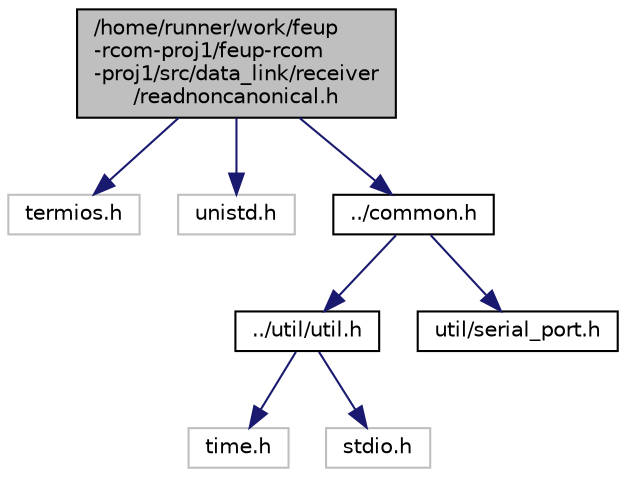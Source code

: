 digraph "/home/runner/work/feup-rcom-proj1/feup-rcom-proj1/src/data_link/receiver/readnoncanonical.h"
{
  edge [fontname="Helvetica",fontsize="10",labelfontname="Helvetica",labelfontsize="10"];
  node [fontname="Helvetica",fontsize="10",shape=record];
  Node0 [label="/home/runner/work/feup\l-rcom-proj1/feup-rcom\l-proj1/src/data_link/receiver\l/readnoncanonical.h",height=0.2,width=0.4,color="black", fillcolor="grey75", style="filled", fontcolor="black"];
  Node0 -> Node1 [color="midnightblue",fontsize="10",style="solid",fontname="Helvetica"];
  Node1 [label="termios.h",height=0.2,width=0.4,color="grey75", fillcolor="white", style="filled"];
  Node0 -> Node2 [color="midnightblue",fontsize="10",style="solid",fontname="Helvetica"];
  Node2 [label="unistd.h",height=0.2,width=0.4,color="grey75", fillcolor="white", style="filled"];
  Node0 -> Node3 [color="midnightblue",fontsize="10",style="solid",fontname="Helvetica"];
  Node3 [label="../common.h",height=0.2,width=0.4,color="black", fillcolor="white", style="filled",URL="$common_8h.html",tooltip="Defines functions that are important for both the sender and the receiver,. "];
  Node3 -> Node4 [color="midnightblue",fontsize="10",style="solid",fontname="Helvetica"];
  Node4 [label="../util/util.h",height=0.2,width=0.4,color="black", fillcolor="white", style="filled",URL="$util_8h.html",tooltip="Defines useful flags and functions for daily C. "];
  Node4 -> Node5 [color="midnightblue",fontsize="10",style="solid",fontname="Helvetica"];
  Node5 [label="time.h",height=0.2,width=0.4,color="grey75", fillcolor="white", style="filled"];
  Node4 -> Node6 [color="midnightblue",fontsize="10",style="solid",fontname="Helvetica"];
  Node6 [label="stdio.h",height=0.2,width=0.4,color="grey75", fillcolor="white", style="filled"];
  Node3 -> Node7 [color="midnightblue",fontsize="10",style="solid",fontname="Helvetica"];
  Node7 [label="util/serial_port.h",height=0.2,width=0.4,color="black", fillcolor="white", style="filled",URL="$serial__port_8h.html",tooltip="Defines flags related to the data link. "];
}

